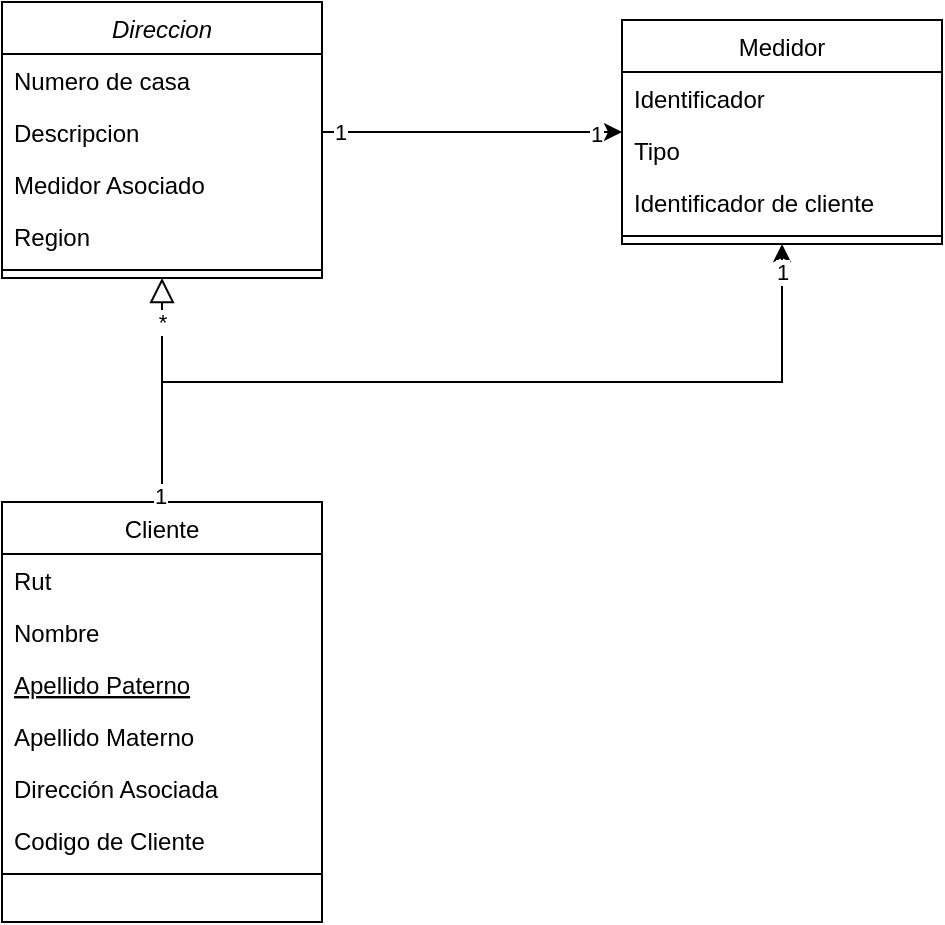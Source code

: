<mxfile version="17.3.0" type="device" pages="2"><diagram id="C5RBs43oDa-KdzZeNtuy" name="Page-1"><mxGraphModel dx="1021" dy="572" grid="1" gridSize="10" guides="1" tooltips="1" connect="1" arrows="1" fold="1" page="1" pageScale="1" pageWidth="827" pageHeight="1169" math="0" shadow="0"><root><mxCell id="WIyWlLk6GJQsqaUBKTNV-0"/><mxCell id="WIyWlLk6GJQsqaUBKTNV-1" parent="WIyWlLk6GJQsqaUBKTNV-0"/><mxCell id="zkfFHV4jXpPFQw0GAbJ--0" value="Direccion" style="swimlane;fontStyle=2;align=center;verticalAlign=top;childLayout=stackLayout;horizontal=1;startSize=26;horizontalStack=0;resizeParent=1;resizeLast=0;collapsible=1;marginBottom=0;rounded=0;shadow=0;strokeWidth=1;" parent="WIyWlLk6GJQsqaUBKTNV-1" vertex="1"><mxGeometry x="260" y="110" width="160" height="138" as="geometry"><mxRectangle x="230" y="140" width="160" height="26" as="alternateBounds"/></mxGeometry></mxCell><mxCell id="zkfFHV4jXpPFQw0GAbJ--1" value="Numero de casa" style="text;align=left;verticalAlign=top;spacingLeft=4;spacingRight=4;overflow=hidden;rotatable=0;points=[[0,0.5],[1,0.5]];portConstraint=eastwest;" parent="zkfFHV4jXpPFQw0GAbJ--0" vertex="1"><mxGeometry y="26" width="160" height="26" as="geometry"/></mxCell><mxCell id="zkfFHV4jXpPFQw0GAbJ--2" value="Descripcion" style="text;align=left;verticalAlign=top;spacingLeft=4;spacingRight=4;overflow=hidden;rotatable=0;points=[[0,0.5],[1,0.5]];portConstraint=eastwest;rounded=0;shadow=0;html=0;" parent="zkfFHV4jXpPFQw0GAbJ--0" vertex="1"><mxGeometry y="52" width="160" height="26" as="geometry"/></mxCell><mxCell id="zkfFHV4jXpPFQw0GAbJ--3" value="Medidor Asociado" style="text;align=left;verticalAlign=top;spacingLeft=4;spacingRight=4;overflow=hidden;rotatable=0;points=[[0,0.5],[1,0.5]];portConstraint=eastwest;rounded=0;shadow=0;html=0;" parent="zkfFHV4jXpPFQw0GAbJ--0" vertex="1"><mxGeometry y="78" width="160" height="26" as="geometry"/></mxCell><mxCell id="zkfFHV4jXpPFQw0GAbJ--5" value="Region" style="text;align=left;verticalAlign=top;spacingLeft=4;spacingRight=4;overflow=hidden;rotatable=0;points=[[0,0.5],[1,0.5]];portConstraint=eastwest;" parent="zkfFHV4jXpPFQw0GAbJ--0" vertex="1"><mxGeometry y="104" width="160" height="26" as="geometry"/></mxCell><mxCell id="zkfFHV4jXpPFQw0GAbJ--4" value="" style="line;html=1;strokeWidth=1;align=left;verticalAlign=middle;spacingTop=-1;spacingLeft=3;spacingRight=3;rotatable=0;labelPosition=right;points=[];portConstraint=eastwest;" parent="zkfFHV4jXpPFQw0GAbJ--0" vertex="1"><mxGeometry y="130" width="160" height="8" as="geometry"/></mxCell><mxCell id="-yM735UVgV2BVqGkfvug-6" style="edgeStyle=orthogonalEdgeStyle;rounded=0;orthogonalLoop=1;jettySize=auto;html=1;exitX=0.5;exitY=0;exitDx=0;exitDy=0;entryX=0.5;entryY=1;entryDx=0;entryDy=0;" edge="1" parent="WIyWlLk6GJQsqaUBKTNV-1" source="zkfFHV4jXpPFQw0GAbJ--6" target="zkfFHV4jXpPFQw0GAbJ--17"><mxGeometry relative="1" as="geometry"><Array as="points"><mxPoint x="470" y="300"/><mxPoint x="640" y="300"/></Array></mxGeometry></mxCell><mxCell id="-yM735UVgV2BVqGkfvug-7" value="1" style="edgeLabel;html=1;align=center;verticalAlign=middle;resizable=0;points=[];" vertex="1" connectable="0" parent="-yM735UVgV2BVqGkfvug-6"><mxGeometry x="0.936" relative="1" as="geometry"><mxPoint as="offset"/></mxGeometry></mxCell><mxCell id="zkfFHV4jXpPFQw0GAbJ--6" value="Cliente" style="swimlane;fontStyle=0;align=center;verticalAlign=top;childLayout=stackLayout;horizontal=1;startSize=26;horizontalStack=0;resizeParent=1;resizeLast=0;collapsible=1;marginBottom=0;rounded=0;shadow=0;strokeWidth=1;" parent="WIyWlLk6GJQsqaUBKTNV-1" vertex="1"><mxGeometry x="260" y="360" width="160" height="210" as="geometry"><mxRectangle x="130" y="380" width="160" height="26" as="alternateBounds"/></mxGeometry></mxCell><mxCell id="zkfFHV4jXpPFQw0GAbJ--7" value="Rut" style="text;align=left;verticalAlign=top;spacingLeft=4;spacingRight=4;overflow=hidden;rotatable=0;points=[[0,0.5],[1,0.5]];portConstraint=eastwest;" parent="zkfFHV4jXpPFQw0GAbJ--6" vertex="1"><mxGeometry y="26" width="160" height="26" as="geometry"/></mxCell><mxCell id="zkfFHV4jXpPFQw0GAbJ--8" value="Nombre" style="text;align=left;verticalAlign=top;spacingLeft=4;spacingRight=4;overflow=hidden;rotatable=0;points=[[0,0.5],[1,0.5]];portConstraint=eastwest;rounded=0;shadow=0;html=0;" parent="zkfFHV4jXpPFQw0GAbJ--6" vertex="1"><mxGeometry y="52" width="160" height="26" as="geometry"/></mxCell><mxCell id="zkfFHV4jXpPFQw0GAbJ--10" value="Apellido Paterno" style="text;align=left;verticalAlign=top;spacingLeft=4;spacingRight=4;overflow=hidden;rotatable=0;points=[[0,0.5],[1,0.5]];portConstraint=eastwest;fontStyle=4" parent="zkfFHV4jXpPFQw0GAbJ--6" vertex="1"><mxGeometry y="78" width="160" height="26" as="geometry"/></mxCell><mxCell id="jYBfdbViS1Mvv1ycVTtd-0" value="Apellido Materno" style="text;align=left;verticalAlign=top;spacingLeft=4;spacingRight=4;overflow=hidden;rotatable=0;points=[[0,0.5],[1,0.5]];portConstraint=eastwest;" parent="zkfFHV4jXpPFQw0GAbJ--6" vertex="1"><mxGeometry y="104" width="160" height="26" as="geometry"/></mxCell><mxCell id="zkfFHV4jXpPFQw0GAbJ--11" value="Dirección Asociada" style="text;align=left;verticalAlign=top;spacingLeft=4;spacingRight=4;overflow=hidden;rotatable=0;points=[[0,0.5],[1,0.5]];portConstraint=eastwest;" parent="zkfFHV4jXpPFQw0GAbJ--6" vertex="1"><mxGeometry y="130" width="160" height="26" as="geometry"/></mxCell><mxCell id="jYBfdbViS1Mvv1ycVTtd-1" value="Codigo de Cliente" style="text;align=left;verticalAlign=top;spacingLeft=4;spacingRight=4;overflow=hidden;rotatable=0;points=[[0,0.5],[1,0.5]];portConstraint=eastwest;" parent="zkfFHV4jXpPFQw0GAbJ--6" vertex="1"><mxGeometry y="156" width="160" height="26" as="geometry"/></mxCell><mxCell id="zkfFHV4jXpPFQw0GAbJ--9" value="" style="line;html=1;strokeWidth=1;align=left;verticalAlign=middle;spacingTop=-1;spacingLeft=3;spacingRight=3;rotatable=0;labelPosition=right;points=[];portConstraint=eastwest;" parent="zkfFHV4jXpPFQw0GAbJ--6" vertex="1"><mxGeometry y="182" width="160" height="8" as="geometry"/></mxCell><mxCell id="zkfFHV4jXpPFQw0GAbJ--12" value="" style="endArrow=block;endSize=10;endFill=0;shadow=0;strokeWidth=1;rounded=0;edgeStyle=elbowEdgeStyle;elbow=vertical;" parent="WIyWlLk6GJQsqaUBKTNV-1" source="zkfFHV4jXpPFQw0GAbJ--6" target="zkfFHV4jXpPFQw0GAbJ--0" edge="1"><mxGeometry width="160" relative="1" as="geometry"><mxPoint x="200" y="203" as="sourcePoint"/><mxPoint x="200" y="203" as="targetPoint"/></mxGeometry></mxCell><mxCell id="-yM735UVgV2BVqGkfvug-1" value="1" style="edgeLabel;html=1;align=center;verticalAlign=middle;resizable=0;points=[];" vertex="1" connectable="0" parent="zkfFHV4jXpPFQw0GAbJ--12"><mxGeometry x="-0.945" y="1" relative="1" as="geometry"><mxPoint as="offset"/></mxGeometry></mxCell><mxCell id="-yM735UVgV2BVqGkfvug-2" value="*" style="edgeLabel;html=1;align=center;verticalAlign=middle;resizable=0;points=[];" vertex="1" connectable="0" parent="zkfFHV4jXpPFQw0GAbJ--12"><mxGeometry x="0.864" y="1" relative="1" as="geometry"><mxPoint x="1" y="14" as="offset"/></mxGeometry></mxCell><mxCell id="zkfFHV4jXpPFQw0GAbJ--17" value="Medidor" style="swimlane;fontStyle=0;align=center;verticalAlign=top;childLayout=stackLayout;horizontal=1;startSize=26;horizontalStack=0;resizeParent=1;resizeLast=0;collapsible=1;marginBottom=0;rounded=0;shadow=0;strokeWidth=1;" parent="WIyWlLk6GJQsqaUBKTNV-1" vertex="1"><mxGeometry x="570" y="119" width="160" height="112" as="geometry"><mxRectangle x="550" y="140" width="160" height="26" as="alternateBounds"/></mxGeometry></mxCell><mxCell id="zkfFHV4jXpPFQw0GAbJ--18" value="Identificador" style="text;align=left;verticalAlign=top;spacingLeft=4;spacingRight=4;overflow=hidden;rotatable=0;points=[[0,0.5],[1,0.5]];portConstraint=eastwest;" parent="zkfFHV4jXpPFQw0GAbJ--17" vertex="1"><mxGeometry y="26" width="160" height="26" as="geometry"/></mxCell><mxCell id="zkfFHV4jXpPFQw0GAbJ--19" value="Tipo" style="text;align=left;verticalAlign=top;spacingLeft=4;spacingRight=4;overflow=hidden;rotatable=0;points=[[0,0.5],[1,0.5]];portConstraint=eastwest;rounded=0;shadow=0;html=0;" parent="zkfFHV4jXpPFQw0GAbJ--17" vertex="1"><mxGeometry y="52" width="160" height="26" as="geometry"/></mxCell><mxCell id="zkfFHV4jXpPFQw0GAbJ--20" value="Identificador de cliente" style="text;align=left;verticalAlign=top;spacingLeft=4;spacingRight=4;overflow=hidden;rotatable=0;points=[[0,0.5],[1,0.5]];portConstraint=eastwest;rounded=0;shadow=0;html=0;" parent="zkfFHV4jXpPFQw0GAbJ--17" vertex="1"><mxGeometry y="78" width="160" height="26" as="geometry"/></mxCell><mxCell id="zkfFHV4jXpPFQw0GAbJ--23" value="" style="line;html=1;strokeWidth=1;align=left;verticalAlign=middle;spacingTop=-1;spacingLeft=3;spacingRight=3;rotatable=0;labelPosition=right;points=[];portConstraint=eastwest;" parent="zkfFHV4jXpPFQw0GAbJ--17" vertex="1"><mxGeometry y="104" width="160" height="8" as="geometry"/></mxCell><mxCell id="-yM735UVgV2BVqGkfvug-3" style="edgeStyle=orthogonalEdgeStyle;rounded=0;orthogonalLoop=1;jettySize=auto;html=1;exitX=1;exitY=0.5;exitDx=0;exitDy=0;entryX=0;entryY=0.5;entryDx=0;entryDy=0;" edge="1" parent="WIyWlLk6GJQsqaUBKTNV-1" source="zkfFHV4jXpPFQw0GAbJ--2" target="zkfFHV4jXpPFQw0GAbJ--17"><mxGeometry relative="1" as="geometry"/></mxCell><mxCell id="-yM735UVgV2BVqGkfvug-4" value="1" style="edgeLabel;html=1;align=center;verticalAlign=middle;resizable=0;points=[];" vertex="1" connectable="0" parent="-yM735UVgV2BVqGkfvug-3"><mxGeometry x="-0.888" relative="1" as="geometry"><mxPoint as="offset"/></mxGeometry></mxCell><mxCell id="-yM735UVgV2BVqGkfvug-5" value="1" style="edgeLabel;html=1;align=center;verticalAlign=middle;resizable=0;points=[];" vertex="1" connectable="0" parent="-yM735UVgV2BVqGkfvug-3"><mxGeometry x="0.828" y="-1" relative="1" as="geometry"><mxPoint as="offset"/></mxGeometry></mxCell></root></mxGraphModel></diagram><diagram id="l_81CVdhH6qKHdVjR4aw" name="Page-2"><mxGraphModel dx="1021" dy="572" grid="1" gridSize="10" guides="1" tooltips="1" connect="1" arrows="1" fold="1" page="1" pageScale="1" pageWidth="827" pageHeight="1169" math="0" shadow="0"><root><mxCell id="0"/><mxCell id="1" parent="0"/><mxCell id="v-YLMyMO1jHSVg9GCr9a-1" value="Cliente" style="shape=umlActor;verticalLabelPosition=bottom;verticalAlign=top;html=1;outlineConnect=0;" vertex="1" parent="1"><mxGeometry x="60" y="220" width="30" height="60" as="geometry"/></mxCell><mxCell id="v-YLMyMO1jHSVg9GCr9a-2" value="" style="rounded=0;whiteSpace=wrap;html=1;rotation=90;" vertex="1" parent="1"><mxGeometry x="85" y="125" width="510" height="280" as="geometry"/></mxCell><mxCell id="v-YLMyMO1jHSVg9GCr9a-4" value="Sistema" style="shape=umlActor;verticalLabelPosition=bottom;verticalAlign=top;html=1;outlineConnect=0;" vertex="1" parent="1"><mxGeometry x="560" y="220" width="30" height="60" as="geometry"/></mxCell><mxCell id="v-YLMyMO1jHSVg9GCr9a-6" value="sistema&amp;nbsp;para el control de consumo eléctrico" style="text;html=1;strokeColor=none;fillColor=none;align=center;verticalAlign=middle;whiteSpace=wrap;rounded=0;" vertex="1" parent="1"><mxGeometry x="200" y="10" width="280" height="30" as="geometry"/></mxCell><mxCell id="v-YLMyMO1jHSVg9GCr9a-7" value="registrar datos del cliente" style="ellipse;whiteSpace=wrap;html=1;" vertex="1" parent="1"><mxGeometry x="275" y="50" width="130" height="50" as="geometry"/></mxCell><mxCell id="v-YLMyMO1jHSVg9GCr9a-8" value="registrar dirección" style="ellipse;whiteSpace=wrap;html=1;" vertex="1" parent="1"><mxGeometry x="275" y="120" width="130" height="50" as="geometry"/></mxCell><mxCell id="v-YLMyMO1jHSVg9GCr9a-9" value="Medidor" style="ellipse;whiteSpace=wrap;html=1;" vertex="1" parent="1"><mxGeometry x="275" y="200" width="130" height="50" as="geometry"/></mxCell><mxCell id="v-YLMyMO1jHSVg9GCr9a-10" value="envío de lecturas diarias" style="ellipse;whiteSpace=wrap;html=1;" vertex="1" parent="1"><mxGeometry x="275" y="280" width="130" height="50" as="geometry"/></mxCell><mxCell id="v-YLMyMO1jHSVg9GCr9a-11" value="&lt;span style=&quot;color: rgba(0 , 0 , 0 , 0) ; font-family: monospace ; font-size: 0px&quot;&gt;%3CmxGraphModel%3E%3Croot%3E%3CmxCell%20id%3D%220%22%2F%3E%3CmxCell%20id%3D%221%22%20parent%3D%220%22%2F%3E%3CmxCell%20id%3D%222%22%20value%3D%22env%C3%ADo%20de%20lecturas%20diarias%22%20style%3D%22ellipse%3BwhiteSpace%3Dwrap%3Bhtml%3D1%3B%22%20vertex%3D%221%22%20parent%3D%221%22%3E%3CmxGeometry%20x%3D%22275%22%20y%3D%22250%22%20width%3D%22130%22%20height%3D%2250%22%20as%3D%22geometry%22%2F%3E%3C%2FmxCell%3E%3C%2Froot%3E%3C%2FmxGraphModel%3E&lt;/span&gt; registro de su consumo diario" style="ellipse;whiteSpace=wrap;html=1;" vertex="1" parent="1"><mxGeometry x="275" y="360" width="130" height="50" as="geometry"/></mxCell><mxCell id="v-YLMyMO1jHSVg9GCr9a-12" value="cálculo del&lt;br/&gt;valor a pagar" style="ellipse;whiteSpace=wrap;html=1;" vertex="1" parent="1"><mxGeometry x="275" y="440" width="130" height="50" as="geometry"/></mxCell><mxCell id="v-YLMyMO1jHSVg9GCr9a-15" value="" style="endArrow=none;html=1;rounded=0;entryX=0.015;entryY=0.617;entryDx=0;entryDy=0;entryPerimeter=0;exitX=1;exitY=0.333;exitDx=0;exitDy=0;exitPerimeter=0;" edge="1" parent="1" source="v-YLMyMO1jHSVg9GCr9a-1" target="v-YLMyMO1jHSVg9GCr9a-7"><mxGeometry width="50" height="50" relative="1" as="geometry"><mxPoint x="350" y="240" as="sourcePoint"/><mxPoint x="400" y="190" as="targetPoint"/></mxGeometry></mxCell><mxCell id="v-YLMyMO1jHSVg9GCr9a-16" value="" style="endArrow=none;html=1;rounded=0;entryX=0;entryY=0.5;entryDx=0;entryDy=0;exitX=1;exitY=0.333;exitDx=0;exitDy=0;exitPerimeter=0;" edge="1" parent="1" source="v-YLMyMO1jHSVg9GCr9a-1" target="v-YLMyMO1jHSVg9GCr9a-8"><mxGeometry width="50" height="50" relative="1" as="geometry"><mxPoint x="100" y="250" as="sourcePoint"/><mxPoint x="286.95" y="90.85" as="targetPoint"/></mxGeometry></mxCell><mxCell id="v-YLMyMO1jHSVg9GCr9a-17" value="" style="endArrow=none;html=1;rounded=0;entryX=0;entryY=0.333;entryDx=0;entryDy=0;entryPerimeter=0;exitX=1;exitY=0.5;exitDx=0;exitDy=0;" edge="1" parent="1" source="v-YLMyMO1jHSVg9GCr9a-10" target="v-YLMyMO1jHSVg9GCr9a-4"><mxGeometry width="50" height="50" relative="1" as="geometry"><mxPoint x="320" y="320" as="sourcePoint"/><mxPoint x="370" y="270" as="targetPoint"/></mxGeometry></mxCell><mxCell id="v-YLMyMO1jHSVg9GCr9a-18" value="" style="endArrow=none;html=1;rounded=0;exitX=1;exitY=0.5;exitDx=0;exitDy=0;" edge="1" parent="1" source="v-YLMyMO1jHSVg9GCr9a-11"><mxGeometry width="50" height="50" relative="1" as="geometry"><mxPoint x="320" y="320" as="sourcePoint"/><mxPoint x="560" y="240" as="targetPoint"/></mxGeometry></mxCell><mxCell id="v-YLMyMO1jHSVg9GCr9a-19" value="" style="endArrow=none;html=1;rounded=0;exitX=1;exitY=0.5;exitDx=0;exitDy=0;entryX=0;entryY=0.333;entryDx=0;entryDy=0;entryPerimeter=0;" edge="1" parent="1" source="v-YLMyMO1jHSVg9GCr9a-12" target="v-YLMyMO1jHSVg9GCr9a-4"><mxGeometry width="50" height="50" relative="1" as="geometry"><mxPoint x="415" y="395" as="sourcePoint"/><mxPoint x="570" y="250" as="targetPoint"/></mxGeometry></mxCell><mxCell id="v-YLMyMO1jHSVg9GCr9a-20" value="" style="endArrow=none;dashed=1;html=1;rounded=0;entryX=0.5;entryY=1;entryDx=0;entryDy=0;exitX=0.5;exitY=0;exitDx=0;exitDy=0;" edge="1" parent="1" source="v-YLMyMO1jHSVg9GCr9a-8" target="v-YLMyMO1jHSVg9GCr9a-7"><mxGeometry width="50" height="50" relative="1" as="geometry"><mxPoint x="320" y="140" as="sourcePoint"/><mxPoint x="370" y="90" as="targetPoint"/></mxGeometry></mxCell><mxCell id="v-YLMyMO1jHSVg9GCr9a-22" value="" style="endArrow=none;dashed=1;html=1;rounded=0;entryX=0.5;entryY=1;entryDx=0;entryDy=0;exitX=0.5;exitY=0;exitDx=0;exitDy=0;" edge="1" parent="1" source="v-YLMyMO1jHSVg9GCr9a-10" target="v-YLMyMO1jHSVg9GCr9a-9"><mxGeometry width="50" height="50" relative="1" as="geometry"><mxPoint x="330" y="330" as="sourcePoint"/><mxPoint x="380" y="280" as="targetPoint"/></mxGeometry></mxCell><mxCell id="v-YLMyMO1jHSVg9GCr9a-24" value="" style="endArrow=none;dashed=1;html=1;rounded=0;entryX=0.5;entryY=1;entryDx=0;entryDy=0;exitX=0.5;exitY=0;exitDx=0;exitDy=0;" edge="1" parent="1" target="v-YLMyMO1jHSVg9GCr9a-10"><mxGeometry width="50" height="50" relative="1" as="geometry"><mxPoint x="339.9" y="360" as="sourcePoint"/><mxPoint x="339.9" y="330" as="targetPoint"/><Array as="points"><mxPoint x="339.9" y="340"/></Array></mxGeometry></mxCell><mxCell id="v-YLMyMO1jHSVg9GCr9a-26" value="" style="endArrow=none;dashed=1;html=1;rounded=0;entryX=0.5;entryY=1;entryDx=0;entryDy=0;exitX=0.5;exitY=0;exitDx=0;exitDy=0;" edge="1" parent="1"><mxGeometry width="50" height="50" relative="1" as="geometry"><mxPoint x="339.9" y="440" as="sourcePoint"/><mxPoint x="340" y="410" as="targetPoint"/><Array as="points"><mxPoint x="339.9" y="420"/></Array></mxGeometry></mxCell><mxCell id="v-YLMyMO1jHSVg9GCr9a-27" value="" style="endArrow=none;dashed=1;html=1;rounded=0;entryX=0.5;entryY=1;entryDx=0;entryDy=0;exitX=0.5;exitY=0;exitDx=0;exitDy=0;" edge="1" parent="1" source="v-YLMyMO1jHSVg9GCr9a-9" target="v-YLMyMO1jHSVg9GCr9a-8"><mxGeometry width="50" height="50" relative="1" as="geometry"><mxPoint x="290" y="230" as="sourcePoint"/><mxPoint x="340" y="180" as="targetPoint"/></mxGeometry></mxCell><mxCell id="v-YLMyMO1jHSVg9GCr9a-28" value="&lt;font style=&quot;font-size: 7px&quot;&gt;Extends&lt;/font&gt;" style="text;html=1;strokeColor=none;fillColor=none;align=center;verticalAlign=middle;whiteSpace=wrap;rounded=0;" vertex="1" parent="1"><mxGeometry x="340" y="100" width="35" height="20" as="geometry"/></mxCell><mxCell id="v-YLMyMO1jHSVg9GCr9a-30" value="&lt;font style=&quot;font-size: 7px&quot;&gt;Include&lt;/font&gt;" style="text;html=1;strokeColor=none;fillColor=none;align=center;verticalAlign=middle;whiteSpace=wrap;rounded=0;" vertex="1" parent="1"><mxGeometry x="340" y="255" width="35" height="20" as="geometry"/></mxCell><mxCell id="v-YLMyMO1jHSVg9GCr9a-31" value="&lt;font style=&quot;font-size: 7px&quot;&gt;Include&lt;/font&gt;" style="text;html=1;strokeColor=none;fillColor=none;align=center;verticalAlign=middle;whiteSpace=wrap;rounded=0;" vertex="1" parent="1"><mxGeometry x="340" y="340" width="35" height="20" as="geometry"/></mxCell><mxCell id="v-YLMyMO1jHSVg9GCr9a-32" value="&lt;font style=&quot;font-size: 7px&quot;&gt;Include&lt;/font&gt;" style="text;html=1;strokeColor=none;fillColor=none;align=center;verticalAlign=middle;whiteSpace=wrap;rounded=0;" vertex="1" parent="1"><mxGeometry x="340" y="420" width="35" height="20" as="geometry"/></mxCell></root></mxGraphModel></diagram></mxfile>